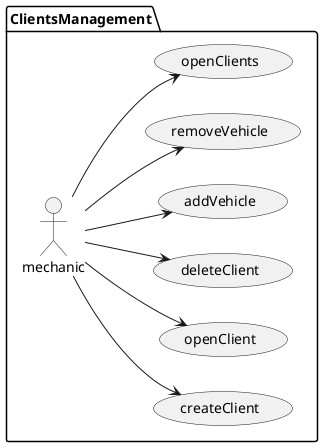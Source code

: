 @startuml

left to right direction

package ClientsManagement {
:mechanic: --> (createClient)
:mechanic: --> (openClient)
:mechanic: --> (deleteClient)
:mechanic: --> (addVehicle)
:mechanic: --> (removeVehicle)
:mechanic: --> (openClients)
}

@enduml
